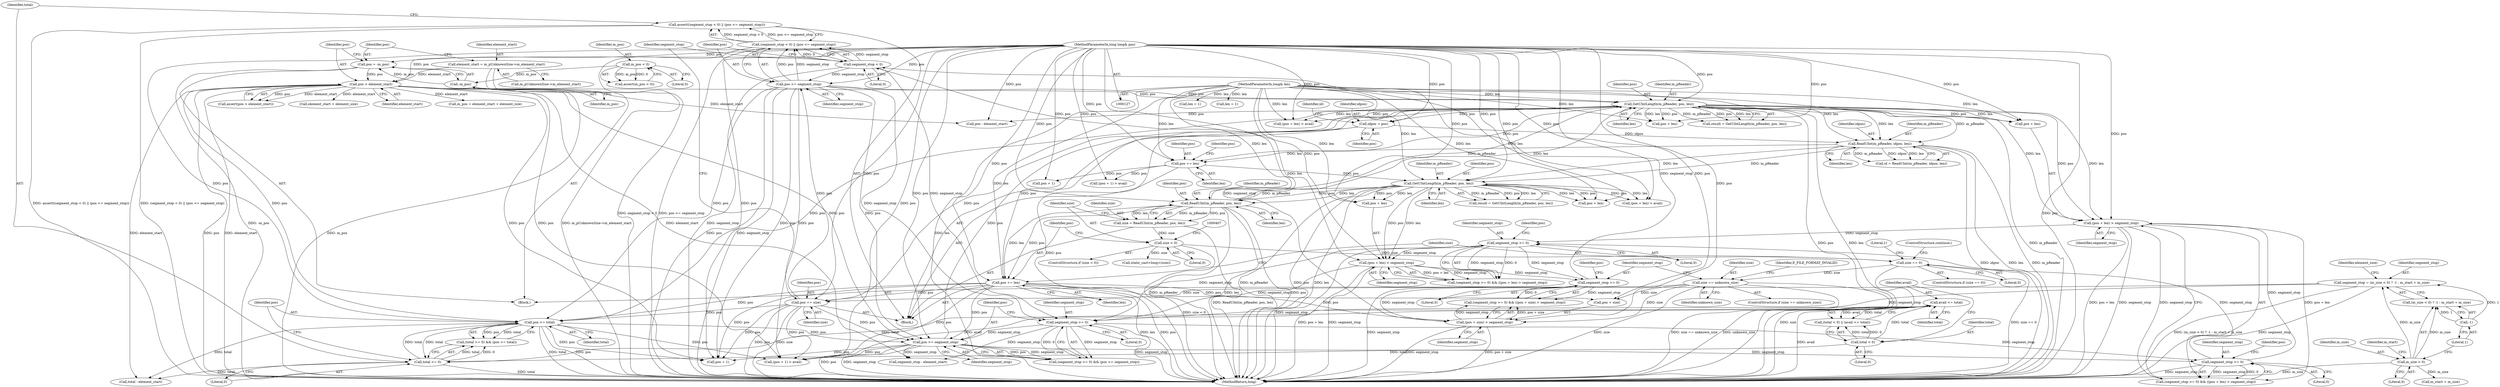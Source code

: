 digraph "1_Android_04839626ed859623901ebd3a5fd483982186b59d_27@API" {
"1000440" [label="(Call,assert((segment_stop < 0) || (pos <= segment_stop)))"];
"1000441" [label="(Call,(segment_stop < 0) || (pos <= segment_stop))"];
"1000442" [label="(Call,segment_stop < 0)"];
"1000427" [label="(Call,segment_stop >= 0)"];
"1000376" [label="(Call,segment_stop >= 0)"];
"1000274" [label="(Call,(pos + len) > segment_stop)"];
"1000251" [label="(Call,GetUIntLength(m_pReader, pos, len))"];
"1000397" [label="(Call,ReadUInt(m_pReader, pos, len))"];
"1000356" [label="(Call,GetUIntLength(m_pReader, pos, len))"];
"1000296" [label="(Call,ReadUInt(m_pReader, idpos, len))"];
"1000290" [label="(Call,idpos = pos)"];
"1000128" [label="(MethodParameterIn,long long& pos)"];
"1000129" [label="(MethodParameterIn,long& len)"];
"1000339" [label="(Call,pos += len)"];
"1000222" [label="(Call,pos >= segment_stop)"];
"1000437" [label="(Call,pos += size)"];
"1000420" [label="(Call,size == unknown_size)"];
"1000413" [label="(Call,size == 0)"];
"1000402" [label="(Call,size < 0)"];
"1000395" [label="(Call,size = ReadUInt(m_pReader, pos, len))"];
"1000409" [label="(Call,pos += len)"];
"1000445" [label="(Call,pos <= segment_stop)"];
"1000152" [label="(Call,pos > element_start)"];
"1000147" [label="(Call,pos = -m_pos)"];
"1000149" [label="(Call,-m_pos)"];
"1000132" [label="(Call,m_pos < 0)"];
"1000142" [label="(Call,element_start = m_pUnknownSize->m_element_start)"];
"1000203" [label="(Call,pos >= total)"];
"1000200" [label="(Call,total >= 0)"];
"1000176" [label="(Call,avail <= total)"];
"1000173" [label="(Call,total < 0)"];
"1000219" [label="(Call,segment_stop >= 0)"];
"1000379" [label="(Call,(pos + len) > segment_stop)"];
"1000180" [label="(Call,segment_stop = (m_size < 0) ? -1 : m_start + m_size)"];
"1000186" [label="(Call,-1)"];
"1000183" [label="(Call,m_size < 0)"];
"1000271" [label="(Call,segment_stop >= 0)"];
"1000430" [label="(Call,(pos + size) > segment_stop)"];
"1000432" [label="(Identifier,pos)"];
"1000422" [label="(Identifier,unknown_size)"];
"1000419" [label="(ControlStructure,if (size == unknown_size))"];
"1000193" [label="(Identifier,element_size)"];
"1000202" [label="(Literal,0)"];
"1000129" [label="(MethodParameterIn,long& len)"];
"1000387" [label="(Call,(pos + len) > avail)"];
"1000295" [label="(Identifier,id)"];
"1000401" [label="(ControlStructure,if (size < 0))"];
"1000184" [label="(Identifier,m_size)"];
"1000400" [label="(Identifier,len)"];
"1000440" [label="(Call,assert((segment_stop < 0) || (pos <= segment_stop)))"];
"1000152" [label="(Call,pos > element_start)"];
"1000254" [label="(Identifier,len)"];
"1000243" [label="(Call,len = 1)"];
"1000415" [label="(Literal,0)"];
"1000406" [label="(Call,static_cast<long>(size))"];
"1000296" [label="(Call,ReadUInt(m_pReader, idpos, len))"];
"1000218" [label="(Call,(segment_stop >= 0) && (pos >= segment_stop))"];
"1000223" [label="(Identifier,pos)"];
"1000356" [label="(Call,GetUIntLength(m_pReader, pos, len))"];
"1000431" [label="(Call,pos + size)"];
"1000272" [label="(Identifier,segment_stop)"];
"1000186" [label="(Call,-1)"];
"1000377" [label="(Identifier,segment_stop)"];
"1000297" [label="(Identifier,m_pReader)"];
"1000188" [label="(Call,m_start + m_size)"];
"1000454" [label="(Call,element_start + element_size)"];
"1000221" [label="(Literal,0)"];
"1000200" [label="(Call,total >= 0)"];
"1000187" [label="(Literal,1)"];
"1000341" [label="(Identifier,len)"];
"1000183" [label="(Call,m_size < 0)"];
"1000354" [label="(Call,result = GetUIntLength(m_pReader, pos, len))"];
"1000434" [label="(Identifier,segment_stop)"];
"1000154" [label="(Identifier,element_start)"];
"1000172" [label="(Call,(total < 0) || (avail <= total))"];
"1000427" [label="(Call,segment_stop >= 0)"];
"1000203" [label="(Call,pos >= total)"];
"1000251" [label="(Call,GetUIntLength(m_pReader, pos, len))"];
"1000409" [label="(Call,pos += len)"];
"1000413" [label="(Call,size == 0)"];
"1000181" [label="(Identifier,segment_stop)"];
"1000274" [label="(Call,(pos + len) > segment_stop)"];
"1000174" [label="(Identifier,total)"];
"1000204" [label="(Identifier,pos)"];
"1000452" [label="(Call,m_pos = element_start + element_size)"];
"1000176" [label="(Call,avail <= total)"];
"1000147" [label="(Call,pos = -m_pos)"];
"1000273" [label="(Literal,0)"];
"1000375" [label="(Call,(segment_stop >= 0) && ((pos + len) > segment_stop))"];
"1000349" [label="(Call,len = 1)"];
"1000414" [label="(Identifier,size)"];
"1000224" [label="(Identifier,segment_stop)"];
"1000380" [label="(Call,pos + len)"];
"1000175" [label="(Literal,0)"];
"1000178" [label="(Identifier,total)"];
"1000292" [label="(Identifier,pos)"];
"1000270" [label="(Call,(segment_stop >= 0) && ((pos + len) > segment_stop))"];
"1000275" [label="(Call,pos + len)"];
"1000228" [label="(Call,segment_stop - element_start)"];
"1000402" [label="(Call,size < 0)"];
"1000143" [label="(Identifier,element_start)"];
"1000359" [label="(Identifier,len)"];
"1000416" [label="(ControlStructure,continue;)"];
"1000128" [label="(MethodParameterIn,long long& pos)"];
"1000173" [label="(Call,total < 0)"];
"1000437" [label="(Call,pos += size)"];
"1000222" [label="(Call,pos >= segment_stop)"];
"1000376" [label="(Call,segment_stop >= 0)"];
"1000299" [label="(Identifier,len)"];
"1000428" [label="(Identifier,segment_stop)"];
"1000357" [label="(Identifier,m_pReader)"];
"1000134" [label="(Literal,0)"];
"1000290" [label="(Call,idpos = pos)"];
"1000144" [label="(Call,m_pUnknownSize->m_element_start)"];
"1000399" [label="(Identifier,pos)"];
"1000447" [label="(Identifier,segment_stop)"];
"1000150" [label="(Identifier,m_pos)"];
"1000252" [label="(Identifier,m_pReader)"];
"1000283" [label="(Call,pos + len)"];
"1000421" [label="(Identifier,size)"];
"1000151" [label="(Call,assert(pos > element_start))"];
"1000339" [label="(Call,pos += len)"];
"1000153" [label="(Identifier,pos)"];
"1000430" [label="(Call,(pos + size) > segment_stop)"];
"1000219" [label="(Call,segment_stop >= 0)"];
"1000443" [label="(Identifier,segment_stop)"];
"1000294" [label="(Call,id = ReadUInt(m_pReader, idpos, len))"];
"1000446" [label="(Identifier,pos)"];
"1000383" [label="(Identifier,segment_stop)"];
"1000340" [label="(Identifier,pos)"];
"1000412" [label="(ControlStructure,if (size == 0))"];
"1000177" [label="(Identifier,avail)"];
"1000438" [label="(Identifier,pos)"];
"1000182" [label="(Call,(m_size < 0) ? -1 : m_start + m_size)"];
"1000424" [label="(Identifier,E_FILE_FORMAT_INVALID)"];
"1000343" [label="(Call,(pos + 1) > avail)"];
"1000249" [label="(Call,result = GetUIntLength(m_pReader, pos, len))"];
"1000131" [label="(Call,assert(m_pos < 0))"];
"1000429" [label="(Literal,0)"];
"1000444" [label="(Literal,0)"];
"1000132" [label="(Call,m_pos < 0)"];
"1000397" [label="(Call,ReadUInt(m_pReader, pos, len))"];
"1000278" [label="(Identifier,segment_stop)"];
"1000148" [label="(Identifier,pos)"];
"1000398" [label="(Identifier,m_pReader)"];
"1000298" [label="(Identifier,idpos)"];
"1000271" [label="(Call,segment_stop >= 0)"];
"1000237" [label="(Call,(pos + 1) > avail)"];
"1000209" [label="(Call,total - element_start)"];
"1000439" [label="(Identifier,size)"];
"1000445" [label="(Call,pos <= segment_stop)"];
"1000381" [label="(Identifier,pos)"];
"1000142" [label="(Call,element_start = m_pUnknownSize->m_element_start)"];
"1000205" [label="(Identifier,total)"];
"1000185" [label="(Literal,0)"];
"1000130" [label="(Block,)"];
"1000403" [label="(Identifier,size)"];
"1000238" [label="(Call,pos + 1)"];
"1000404" [label="(Literal,0)"];
"1000149" [label="(Call,-m_pos)"];
"1000201" [label="(Identifier,total)"];
"1000253" [label="(Identifier,pos)"];
"1000291" [label="(Identifier,idpos)"];
"1000462" [label="(MethodReturn,long)"];
"1000197" [label="(Block,)"];
"1000180" [label="(Call,segment_stop = (m_size < 0) ? -1 : m_start + m_size)"];
"1000442" [label="(Call,segment_stop < 0)"];
"1000189" [label="(Identifier,m_start)"];
"1000276" [label="(Identifier,pos)"];
"1000396" [label="(Identifier,size)"];
"1000282" [label="(Call,(pos + len) > avail)"];
"1000410" [label="(Identifier,pos)"];
"1000388" [label="(Call,pos + len)"];
"1000441" [label="(Call,(segment_stop < 0) || (pos <= segment_stop))"];
"1000395" [label="(Call,size = ReadUInt(m_pReader, pos, len))"];
"1000358" [label="(Identifier,pos)"];
"1000418" [label="(Literal,1)"];
"1000379" [label="(Call,(pos + len) > segment_stop)"];
"1000378" [label="(Literal,0)"];
"1000345" [label="(Identifier,pos)"];
"1000319" [label="(Call,pos - element_start)"];
"1000426" [label="(Call,(segment_stop >= 0) && ((pos + size) > segment_stop))"];
"1000133" [label="(Identifier,m_pos)"];
"1000199" [label="(Call,(total >= 0) && (pos >= total))"];
"1000220" [label="(Identifier,segment_stop)"];
"1000344" [label="(Call,pos + 1)"];
"1000420" [label="(Call,size == unknown_size)"];
"1000411" [label="(Identifier,len)"];
"1000440" -> "1000197"  [label="AST: "];
"1000440" -> "1000441"  [label="CFG: "];
"1000441" -> "1000440"  [label="AST: "];
"1000201" -> "1000440"  [label="CFG: "];
"1000440" -> "1000462"  [label="DDG: assert((segment_stop < 0) || (pos <= segment_stop))"];
"1000440" -> "1000462"  [label="DDG: (segment_stop < 0) || (pos <= segment_stop)"];
"1000441" -> "1000440"  [label="DDG: segment_stop < 0"];
"1000441" -> "1000440"  [label="DDG: pos <= segment_stop"];
"1000441" -> "1000442"  [label="CFG: "];
"1000441" -> "1000445"  [label="CFG: "];
"1000442" -> "1000441"  [label="AST: "];
"1000445" -> "1000441"  [label="AST: "];
"1000441" -> "1000462"  [label="DDG: segment_stop < 0"];
"1000441" -> "1000462"  [label="DDG: pos <= segment_stop"];
"1000442" -> "1000441"  [label="DDG: segment_stop"];
"1000442" -> "1000441"  [label="DDG: 0"];
"1000445" -> "1000441"  [label="DDG: pos"];
"1000445" -> "1000441"  [label="DDG: segment_stop"];
"1000442" -> "1000444"  [label="CFG: "];
"1000443" -> "1000442"  [label="AST: "];
"1000444" -> "1000442"  [label="AST: "];
"1000446" -> "1000442"  [label="CFG: "];
"1000442" -> "1000462"  [label="DDG: segment_stop"];
"1000442" -> "1000219"  [label="DDG: segment_stop"];
"1000427" -> "1000442"  [label="DDG: segment_stop"];
"1000430" -> "1000442"  [label="DDG: segment_stop"];
"1000442" -> "1000445"  [label="DDG: segment_stop"];
"1000427" -> "1000426"  [label="AST: "];
"1000427" -> "1000429"  [label="CFG: "];
"1000428" -> "1000427"  [label="AST: "];
"1000429" -> "1000427"  [label="AST: "];
"1000432" -> "1000427"  [label="CFG: "];
"1000426" -> "1000427"  [label="CFG: "];
"1000427" -> "1000462"  [label="DDG: segment_stop"];
"1000427" -> "1000426"  [label="DDG: segment_stop"];
"1000427" -> "1000426"  [label="DDG: 0"];
"1000376" -> "1000427"  [label="DDG: segment_stop"];
"1000379" -> "1000427"  [label="DDG: segment_stop"];
"1000427" -> "1000430"  [label="DDG: segment_stop"];
"1000376" -> "1000375"  [label="AST: "];
"1000376" -> "1000378"  [label="CFG: "];
"1000377" -> "1000376"  [label="AST: "];
"1000378" -> "1000376"  [label="AST: "];
"1000381" -> "1000376"  [label="CFG: "];
"1000375" -> "1000376"  [label="CFG: "];
"1000376" -> "1000462"  [label="DDG: segment_stop"];
"1000376" -> "1000219"  [label="DDG: segment_stop"];
"1000376" -> "1000375"  [label="DDG: segment_stop"];
"1000376" -> "1000375"  [label="DDG: 0"];
"1000274" -> "1000376"  [label="DDG: segment_stop"];
"1000271" -> "1000376"  [label="DDG: segment_stop"];
"1000376" -> "1000379"  [label="DDG: segment_stop"];
"1000274" -> "1000270"  [label="AST: "];
"1000274" -> "1000278"  [label="CFG: "];
"1000275" -> "1000274"  [label="AST: "];
"1000278" -> "1000274"  [label="AST: "];
"1000270" -> "1000274"  [label="CFG: "];
"1000274" -> "1000462"  [label="DDG: pos + len"];
"1000274" -> "1000462"  [label="DDG: segment_stop"];
"1000274" -> "1000270"  [label="DDG: pos + len"];
"1000274" -> "1000270"  [label="DDG: segment_stop"];
"1000251" -> "1000274"  [label="DDG: pos"];
"1000251" -> "1000274"  [label="DDG: len"];
"1000128" -> "1000274"  [label="DDG: pos"];
"1000129" -> "1000274"  [label="DDG: len"];
"1000271" -> "1000274"  [label="DDG: segment_stop"];
"1000251" -> "1000249"  [label="AST: "];
"1000251" -> "1000254"  [label="CFG: "];
"1000252" -> "1000251"  [label="AST: "];
"1000253" -> "1000251"  [label="AST: "];
"1000254" -> "1000251"  [label="AST: "];
"1000249" -> "1000251"  [label="CFG: "];
"1000251" -> "1000462"  [label="DDG: pos"];
"1000251" -> "1000462"  [label="DDG: len"];
"1000251" -> "1000462"  [label="DDG: m_pReader"];
"1000251" -> "1000249"  [label="DDG: m_pReader"];
"1000251" -> "1000249"  [label="DDG: pos"];
"1000251" -> "1000249"  [label="DDG: len"];
"1000397" -> "1000251"  [label="DDG: m_pReader"];
"1000397" -> "1000251"  [label="DDG: len"];
"1000128" -> "1000251"  [label="DDG: pos"];
"1000222" -> "1000251"  [label="DDG: pos"];
"1000437" -> "1000251"  [label="DDG: pos"];
"1000445" -> "1000251"  [label="DDG: pos"];
"1000152" -> "1000251"  [label="DDG: pos"];
"1000409" -> "1000251"  [label="DDG: pos"];
"1000203" -> "1000251"  [label="DDG: pos"];
"1000129" -> "1000251"  [label="DDG: len"];
"1000251" -> "1000275"  [label="DDG: pos"];
"1000251" -> "1000275"  [label="DDG: len"];
"1000251" -> "1000282"  [label="DDG: pos"];
"1000251" -> "1000282"  [label="DDG: len"];
"1000251" -> "1000283"  [label="DDG: pos"];
"1000251" -> "1000283"  [label="DDG: len"];
"1000251" -> "1000290"  [label="DDG: pos"];
"1000251" -> "1000296"  [label="DDG: m_pReader"];
"1000251" -> "1000296"  [label="DDG: len"];
"1000251" -> "1000319"  [label="DDG: pos"];
"1000251" -> "1000339"  [label="DDG: pos"];
"1000397" -> "1000395"  [label="AST: "];
"1000397" -> "1000400"  [label="CFG: "];
"1000398" -> "1000397"  [label="AST: "];
"1000399" -> "1000397"  [label="AST: "];
"1000400" -> "1000397"  [label="AST: "];
"1000395" -> "1000397"  [label="CFG: "];
"1000397" -> "1000462"  [label="DDG: m_pReader"];
"1000397" -> "1000462"  [label="DDG: len"];
"1000397" -> "1000462"  [label="DDG: pos"];
"1000397" -> "1000395"  [label="DDG: m_pReader"];
"1000397" -> "1000395"  [label="DDG: pos"];
"1000397" -> "1000395"  [label="DDG: len"];
"1000356" -> "1000397"  [label="DDG: m_pReader"];
"1000356" -> "1000397"  [label="DDG: pos"];
"1000356" -> "1000397"  [label="DDG: len"];
"1000128" -> "1000397"  [label="DDG: pos"];
"1000129" -> "1000397"  [label="DDG: len"];
"1000397" -> "1000409"  [label="DDG: len"];
"1000397" -> "1000409"  [label="DDG: pos"];
"1000356" -> "1000354"  [label="AST: "];
"1000356" -> "1000359"  [label="CFG: "];
"1000357" -> "1000356"  [label="AST: "];
"1000358" -> "1000356"  [label="AST: "];
"1000359" -> "1000356"  [label="AST: "];
"1000354" -> "1000356"  [label="CFG: "];
"1000356" -> "1000462"  [label="DDG: m_pReader"];
"1000356" -> "1000462"  [label="DDG: pos"];
"1000356" -> "1000462"  [label="DDG: len"];
"1000356" -> "1000354"  [label="DDG: m_pReader"];
"1000356" -> "1000354"  [label="DDG: pos"];
"1000356" -> "1000354"  [label="DDG: len"];
"1000296" -> "1000356"  [label="DDG: m_pReader"];
"1000296" -> "1000356"  [label="DDG: len"];
"1000128" -> "1000356"  [label="DDG: pos"];
"1000339" -> "1000356"  [label="DDG: pos"];
"1000129" -> "1000356"  [label="DDG: len"];
"1000356" -> "1000379"  [label="DDG: pos"];
"1000356" -> "1000379"  [label="DDG: len"];
"1000356" -> "1000380"  [label="DDG: pos"];
"1000356" -> "1000380"  [label="DDG: len"];
"1000356" -> "1000387"  [label="DDG: pos"];
"1000356" -> "1000387"  [label="DDG: len"];
"1000356" -> "1000388"  [label="DDG: pos"];
"1000356" -> "1000388"  [label="DDG: len"];
"1000296" -> "1000294"  [label="AST: "];
"1000296" -> "1000299"  [label="CFG: "];
"1000297" -> "1000296"  [label="AST: "];
"1000298" -> "1000296"  [label="AST: "];
"1000299" -> "1000296"  [label="AST: "];
"1000294" -> "1000296"  [label="CFG: "];
"1000296" -> "1000462"  [label="DDG: idpos"];
"1000296" -> "1000462"  [label="DDG: len"];
"1000296" -> "1000462"  [label="DDG: m_pReader"];
"1000296" -> "1000294"  [label="DDG: m_pReader"];
"1000296" -> "1000294"  [label="DDG: idpos"];
"1000296" -> "1000294"  [label="DDG: len"];
"1000290" -> "1000296"  [label="DDG: idpos"];
"1000129" -> "1000296"  [label="DDG: len"];
"1000296" -> "1000339"  [label="DDG: len"];
"1000290" -> "1000197"  [label="AST: "];
"1000290" -> "1000292"  [label="CFG: "];
"1000291" -> "1000290"  [label="AST: "];
"1000292" -> "1000290"  [label="AST: "];
"1000295" -> "1000290"  [label="CFG: "];
"1000290" -> "1000462"  [label="DDG: pos"];
"1000128" -> "1000290"  [label="DDG: pos"];
"1000128" -> "1000127"  [label="AST: "];
"1000128" -> "1000462"  [label="DDG: pos"];
"1000128" -> "1000147"  [label="DDG: pos"];
"1000128" -> "1000152"  [label="DDG: pos"];
"1000128" -> "1000203"  [label="DDG: pos"];
"1000128" -> "1000222"  [label="DDG: pos"];
"1000128" -> "1000237"  [label="DDG: pos"];
"1000128" -> "1000238"  [label="DDG: pos"];
"1000128" -> "1000275"  [label="DDG: pos"];
"1000128" -> "1000282"  [label="DDG: pos"];
"1000128" -> "1000283"  [label="DDG: pos"];
"1000128" -> "1000319"  [label="DDG: pos"];
"1000128" -> "1000339"  [label="DDG: pos"];
"1000128" -> "1000343"  [label="DDG: pos"];
"1000128" -> "1000344"  [label="DDG: pos"];
"1000128" -> "1000379"  [label="DDG: pos"];
"1000128" -> "1000380"  [label="DDG: pos"];
"1000128" -> "1000387"  [label="DDG: pos"];
"1000128" -> "1000388"  [label="DDG: pos"];
"1000128" -> "1000409"  [label="DDG: pos"];
"1000128" -> "1000430"  [label="DDG: pos"];
"1000128" -> "1000431"  [label="DDG: pos"];
"1000128" -> "1000437"  [label="DDG: pos"];
"1000128" -> "1000445"  [label="DDG: pos"];
"1000129" -> "1000127"  [label="AST: "];
"1000129" -> "1000462"  [label="DDG: len"];
"1000129" -> "1000243"  [label="DDG: len"];
"1000129" -> "1000275"  [label="DDG: len"];
"1000129" -> "1000282"  [label="DDG: len"];
"1000129" -> "1000283"  [label="DDG: len"];
"1000129" -> "1000339"  [label="DDG: len"];
"1000129" -> "1000349"  [label="DDG: len"];
"1000129" -> "1000379"  [label="DDG: len"];
"1000129" -> "1000380"  [label="DDG: len"];
"1000129" -> "1000387"  [label="DDG: len"];
"1000129" -> "1000388"  [label="DDG: len"];
"1000129" -> "1000409"  [label="DDG: len"];
"1000339" -> "1000197"  [label="AST: "];
"1000339" -> "1000341"  [label="CFG: "];
"1000340" -> "1000339"  [label="AST: "];
"1000341" -> "1000339"  [label="AST: "];
"1000345" -> "1000339"  [label="CFG: "];
"1000339" -> "1000343"  [label="DDG: pos"];
"1000339" -> "1000344"  [label="DDG: pos"];
"1000222" -> "1000218"  [label="AST: "];
"1000222" -> "1000224"  [label="CFG: "];
"1000223" -> "1000222"  [label="AST: "];
"1000224" -> "1000222"  [label="AST: "];
"1000218" -> "1000222"  [label="CFG: "];
"1000222" -> "1000462"  [label="DDG: pos"];
"1000222" -> "1000462"  [label="DDG: segment_stop"];
"1000222" -> "1000218"  [label="DDG: pos"];
"1000222" -> "1000218"  [label="DDG: segment_stop"];
"1000437" -> "1000222"  [label="DDG: pos"];
"1000445" -> "1000222"  [label="DDG: pos"];
"1000152" -> "1000222"  [label="DDG: pos"];
"1000409" -> "1000222"  [label="DDG: pos"];
"1000203" -> "1000222"  [label="DDG: pos"];
"1000219" -> "1000222"  [label="DDG: segment_stop"];
"1000222" -> "1000228"  [label="DDG: segment_stop"];
"1000222" -> "1000237"  [label="DDG: pos"];
"1000222" -> "1000238"  [label="DDG: pos"];
"1000222" -> "1000271"  [label="DDG: segment_stop"];
"1000437" -> "1000197"  [label="AST: "];
"1000437" -> "1000439"  [label="CFG: "];
"1000438" -> "1000437"  [label="AST: "];
"1000439" -> "1000437"  [label="AST: "];
"1000443" -> "1000437"  [label="CFG: "];
"1000437" -> "1000462"  [label="DDG: pos"];
"1000437" -> "1000462"  [label="DDG: size"];
"1000437" -> "1000203"  [label="DDG: pos"];
"1000437" -> "1000237"  [label="DDG: pos"];
"1000437" -> "1000238"  [label="DDG: pos"];
"1000420" -> "1000437"  [label="DDG: size"];
"1000409" -> "1000437"  [label="DDG: pos"];
"1000437" -> "1000445"  [label="DDG: pos"];
"1000420" -> "1000419"  [label="AST: "];
"1000420" -> "1000422"  [label="CFG: "];
"1000421" -> "1000420"  [label="AST: "];
"1000422" -> "1000420"  [label="AST: "];
"1000424" -> "1000420"  [label="CFG: "];
"1000428" -> "1000420"  [label="CFG: "];
"1000420" -> "1000462"  [label="DDG: size == unknown_size"];
"1000420" -> "1000462"  [label="DDG: unknown_size"];
"1000420" -> "1000462"  [label="DDG: size"];
"1000413" -> "1000420"  [label="DDG: size"];
"1000420" -> "1000430"  [label="DDG: size"];
"1000420" -> "1000431"  [label="DDG: size"];
"1000413" -> "1000412"  [label="AST: "];
"1000413" -> "1000415"  [label="CFG: "];
"1000414" -> "1000413"  [label="AST: "];
"1000415" -> "1000413"  [label="AST: "];
"1000416" -> "1000413"  [label="CFG: "];
"1000418" -> "1000413"  [label="CFG: "];
"1000413" -> "1000462"  [label="DDG: size"];
"1000413" -> "1000462"  [label="DDG: size == 0"];
"1000402" -> "1000413"  [label="DDG: size"];
"1000402" -> "1000401"  [label="AST: "];
"1000402" -> "1000404"  [label="CFG: "];
"1000403" -> "1000402"  [label="AST: "];
"1000404" -> "1000402"  [label="AST: "];
"1000407" -> "1000402"  [label="CFG: "];
"1000410" -> "1000402"  [label="CFG: "];
"1000402" -> "1000462"  [label="DDG: size < 0"];
"1000395" -> "1000402"  [label="DDG: size"];
"1000402" -> "1000406"  [label="DDG: size"];
"1000395" -> "1000197"  [label="AST: "];
"1000396" -> "1000395"  [label="AST: "];
"1000403" -> "1000395"  [label="CFG: "];
"1000395" -> "1000462"  [label="DDG: ReadUInt(m_pReader, pos, len)"];
"1000409" -> "1000197"  [label="AST: "];
"1000409" -> "1000411"  [label="CFG: "];
"1000410" -> "1000409"  [label="AST: "];
"1000411" -> "1000409"  [label="AST: "];
"1000414" -> "1000409"  [label="CFG: "];
"1000409" -> "1000462"  [label="DDG: len"];
"1000409" -> "1000462"  [label="DDG: pos"];
"1000409" -> "1000203"  [label="DDG: pos"];
"1000409" -> "1000237"  [label="DDG: pos"];
"1000409" -> "1000238"  [label="DDG: pos"];
"1000409" -> "1000430"  [label="DDG: pos"];
"1000409" -> "1000431"  [label="DDG: pos"];
"1000445" -> "1000447"  [label="CFG: "];
"1000446" -> "1000445"  [label="AST: "];
"1000447" -> "1000445"  [label="AST: "];
"1000445" -> "1000462"  [label="DDG: pos"];
"1000445" -> "1000462"  [label="DDG: segment_stop"];
"1000445" -> "1000203"  [label="DDG: pos"];
"1000445" -> "1000219"  [label="DDG: segment_stop"];
"1000445" -> "1000237"  [label="DDG: pos"];
"1000445" -> "1000238"  [label="DDG: pos"];
"1000152" -> "1000151"  [label="AST: "];
"1000152" -> "1000154"  [label="CFG: "];
"1000153" -> "1000152"  [label="AST: "];
"1000154" -> "1000152"  [label="AST: "];
"1000151" -> "1000152"  [label="CFG: "];
"1000152" -> "1000462"  [label="DDG: pos"];
"1000152" -> "1000462"  [label="DDG: element_start"];
"1000152" -> "1000151"  [label="DDG: pos"];
"1000152" -> "1000151"  [label="DDG: element_start"];
"1000147" -> "1000152"  [label="DDG: pos"];
"1000142" -> "1000152"  [label="DDG: element_start"];
"1000152" -> "1000203"  [label="DDG: pos"];
"1000152" -> "1000209"  [label="DDG: element_start"];
"1000152" -> "1000228"  [label="DDG: element_start"];
"1000152" -> "1000237"  [label="DDG: pos"];
"1000152" -> "1000238"  [label="DDG: pos"];
"1000152" -> "1000319"  [label="DDG: element_start"];
"1000152" -> "1000452"  [label="DDG: element_start"];
"1000152" -> "1000454"  [label="DDG: element_start"];
"1000147" -> "1000130"  [label="AST: "];
"1000147" -> "1000149"  [label="CFG: "];
"1000148" -> "1000147"  [label="AST: "];
"1000149" -> "1000147"  [label="AST: "];
"1000153" -> "1000147"  [label="CFG: "];
"1000147" -> "1000462"  [label="DDG: -m_pos"];
"1000149" -> "1000147"  [label="DDG: m_pos"];
"1000149" -> "1000150"  [label="CFG: "];
"1000150" -> "1000149"  [label="AST: "];
"1000149" -> "1000462"  [label="DDG: m_pos"];
"1000132" -> "1000149"  [label="DDG: m_pos"];
"1000132" -> "1000131"  [label="AST: "];
"1000132" -> "1000134"  [label="CFG: "];
"1000133" -> "1000132"  [label="AST: "];
"1000134" -> "1000132"  [label="AST: "];
"1000131" -> "1000132"  [label="CFG: "];
"1000132" -> "1000131"  [label="DDG: m_pos"];
"1000132" -> "1000131"  [label="DDG: 0"];
"1000142" -> "1000130"  [label="AST: "];
"1000142" -> "1000144"  [label="CFG: "];
"1000143" -> "1000142"  [label="AST: "];
"1000144" -> "1000142"  [label="AST: "];
"1000148" -> "1000142"  [label="CFG: "];
"1000142" -> "1000462"  [label="DDG: m_pUnknownSize->m_element_start"];
"1000203" -> "1000199"  [label="AST: "];
"1000203" -> "1000205"  [label="CFG: "];
"1000204" -> "1000203"  [label="AST: "];
"1000205" -> "1000203"  [label="AST: "];
"1000199" -> "1000203"  [label="CFG: "];
"1000203" -> "1000462"  [label="DDG: total"];
"1000203" -> "1000462"  [label="DDG: pos"];
"1000203" -> "1000200"  [label="DDG: total"];
"1000203" -> "1000199"  [label="DDG: pos"];
"1000203" -> "1000199"  [label="DDG: total"];
"1000200" -> "1000203"  [label="DDG: total"];
"1000203" -> "1000209"  [label="DDG: total"];
"1000203" -> "1000237"  [label="DDG: pos"];
"1000203" -> "1000238"  [label="DDG: pos"];
"1000200" -> "1000199"  [label="AST: "];
"1000200" -> "1000202"  [label="CFG: "];
"1000201" -> "1000200"  [label="AST: "];
"1000202" -> "1000200"  [label="AST: "];
"1000204" -> "1000200"  [label="CFG: "];
"1000199" -> "1000200"  [label="CFG: "];
"1000200" -> "1000462"  [label="DDG: total"];
"1000200" -> "1000199"  [label="DDG: total"];
"1000200" -> "1000199"  [label="DDG: 0"];
"1000176" -> "1000200"  [label="DDG: total"];
"1000173" -> "1000200"  [label="DDG: total"];
"1000200" -> "1000209"  [label="DDG: total"];
"1000176" -> "1000172"  [label="AST: "];
"1000176" -> "1000178"  [label="CFG: "];
"1000177" -> "1000176"  [label="AST: "];
"1000178" -> "1000176"  [label="AST: "];
"1000172" -> "1000176"  [label="CFG: "];
"1000176" -> "1000462"  [label="DDG: avail"];
"1000176" -> "1000172"  [label="DDG: avail"];
"1000176" -> "1000172"  [label="DDG: total"];
"1000173" -> "1000176"  [label="DDG: total"];
"1000176" -> "1000237"  [label="DDG: avail"];
"1000173" -> "1000172"  [label="AST: "];
"1000173" -> "1000175"  [label="CFG: "];
"1000174" -> "1000173"  [label="AST: "];
"1000175" -> "1000173"  [label="AST: "];
"1000177" -> "1000173"  [label="CFG: "];
"1000172" -> "1000173"  [label="CFG: "];
"1000173" -> "1000172"  [label="DDG: total"];
"1000173" -> "1000172"  [label="DDG: 0"];
"1000219" -> "1000218"  [label="AST: "];
"1000219" -> "1000221"  [label="CFG: "];
"1000220" -> "1000219"  [label="AST: "];
"1000221" -> "1000219"  [label="AST: "];
"1000223" -> "1000219"  [label="CFG: "];
"1000218" -> "1000219"  [label="CFG: "];
"1000219" -> "1000462"  [label="DDG: segment_stop"];
"1000219" -> "1000218"  [label="DDG: segment_stop"];
"1000219" -> "1000218"  [label="DDG: 0"];
"1000379" -> "1000219"  [label="DDG: segment_stop"];
"1000180" -> "1000219"  [label="DDG: segment_stop"];
"1000219" -> "1000228"  [label="DDG: segment_stop"];
"1000219" -> "1000271"  [label="DDG: segment_stop"];
"1000379" -> "1000375"  [label="AST: "];
"1000379" -> "1000383"  [label="CFG: "];
"1000380" -> "1000379"  [label="AST: "];
"1000383" -> "1000379"  [label="AST: "];
"1000375" -> "1000379"  [label="CFG: "];
"1000379" -> "1000462"  [label="DDG: segment_stop"];
"1000379" -> "1000462"  [label="DDG: pos + len"];
"1000379" -> "1000375"  [label="DDG: pos + len"];
"1000379" -> "1000375"  [label="DDG: segment_stop"];
"1000180" -> "1000130"  [label="AST: "];
"1000180" -> "1000182"  [label="CFG: "];
"1000181" -> "1000180"  [label="AST: "];
"1000182" -> "1000180"  [label="AST: "];
"1000193" -> "1000180"  [label="CFG: "];
"1000180" -> "1000462"  [label="DDG: (m_size < 0) ? -1 : m_start + m_size"];
"1000180" -> "1000462"  [label="DDG: segment_stop"];
"1000186" -> "1000180"  [label="DDG: 1"];
"1000183" -> "1000180"  [label="DDG: m_size"];
"1000186" -> "1000182"  [label="AST: "];
"1000186" -> "1000187"  [label="CFG: "];
"1000187" -> "1000186"  [label="AST: "];
"1000182" -> "1000186"  [label="CFG: "];
"1000186" -> "1000182"  [label="DDG: 1"];
"1000183" -> "1000182"  [label="AST: "];
"1000183" -> "1000185"  [label="CFG: "];
"1000184" -> "1000183"  [label="AST: "];
"1000185" -> "1000183"  [label="AST: "];
"1000187" -> "1000183"  [label="CFG: "];
"1000189" -> "1000183"  [label="CFG: "];
"1000183" -> "1000462"  [label="DDG: m_size"];
"1000183" -> "1000182"  [label="DDG: m_size"];
"1000183" -> "1000188"  [label="DDG: m_size"];
"1000271" -> "1000270"  [label="AST: "];
"1000271" -> "1000273"  [label="CFG: "];
"1000272" -> "1000271"  [label="AST: "];
"1000273" -> "1000271"  [label="AST: "];
"1000276" -> "1000271"  [label="CFG: "];
"1000270" -> "1000271"  [label="CFG: "];
"1000271" -> "1000462"  [label="DDG: segment_stop"];
"1000271" -> "1000270"  [label="DDG: segment_stop"];
"1000271" -> "1000270"  [label="DDG: 0"];
"1000430" -> "1000426"  [label="AST: "];
"1000430" -> "1000434"  [label="CFG: "];
"1000431" -> "1000430"  [label="AST: "];
"1000434" -> "1000430"  [label="AST: "];
"1000426" -> "1000430"  [label="CFG: "];
"1000430" -> "1000462"  [label="DDG: segment_stop"];
"1000430" -> "1000462"  [label="DDG: pos + size"];
"1000430" -> "1000426"  [label="DDG: pos + size"];
"1000430" -> "1000426"  [label="DDG: segment_stop"];
}
